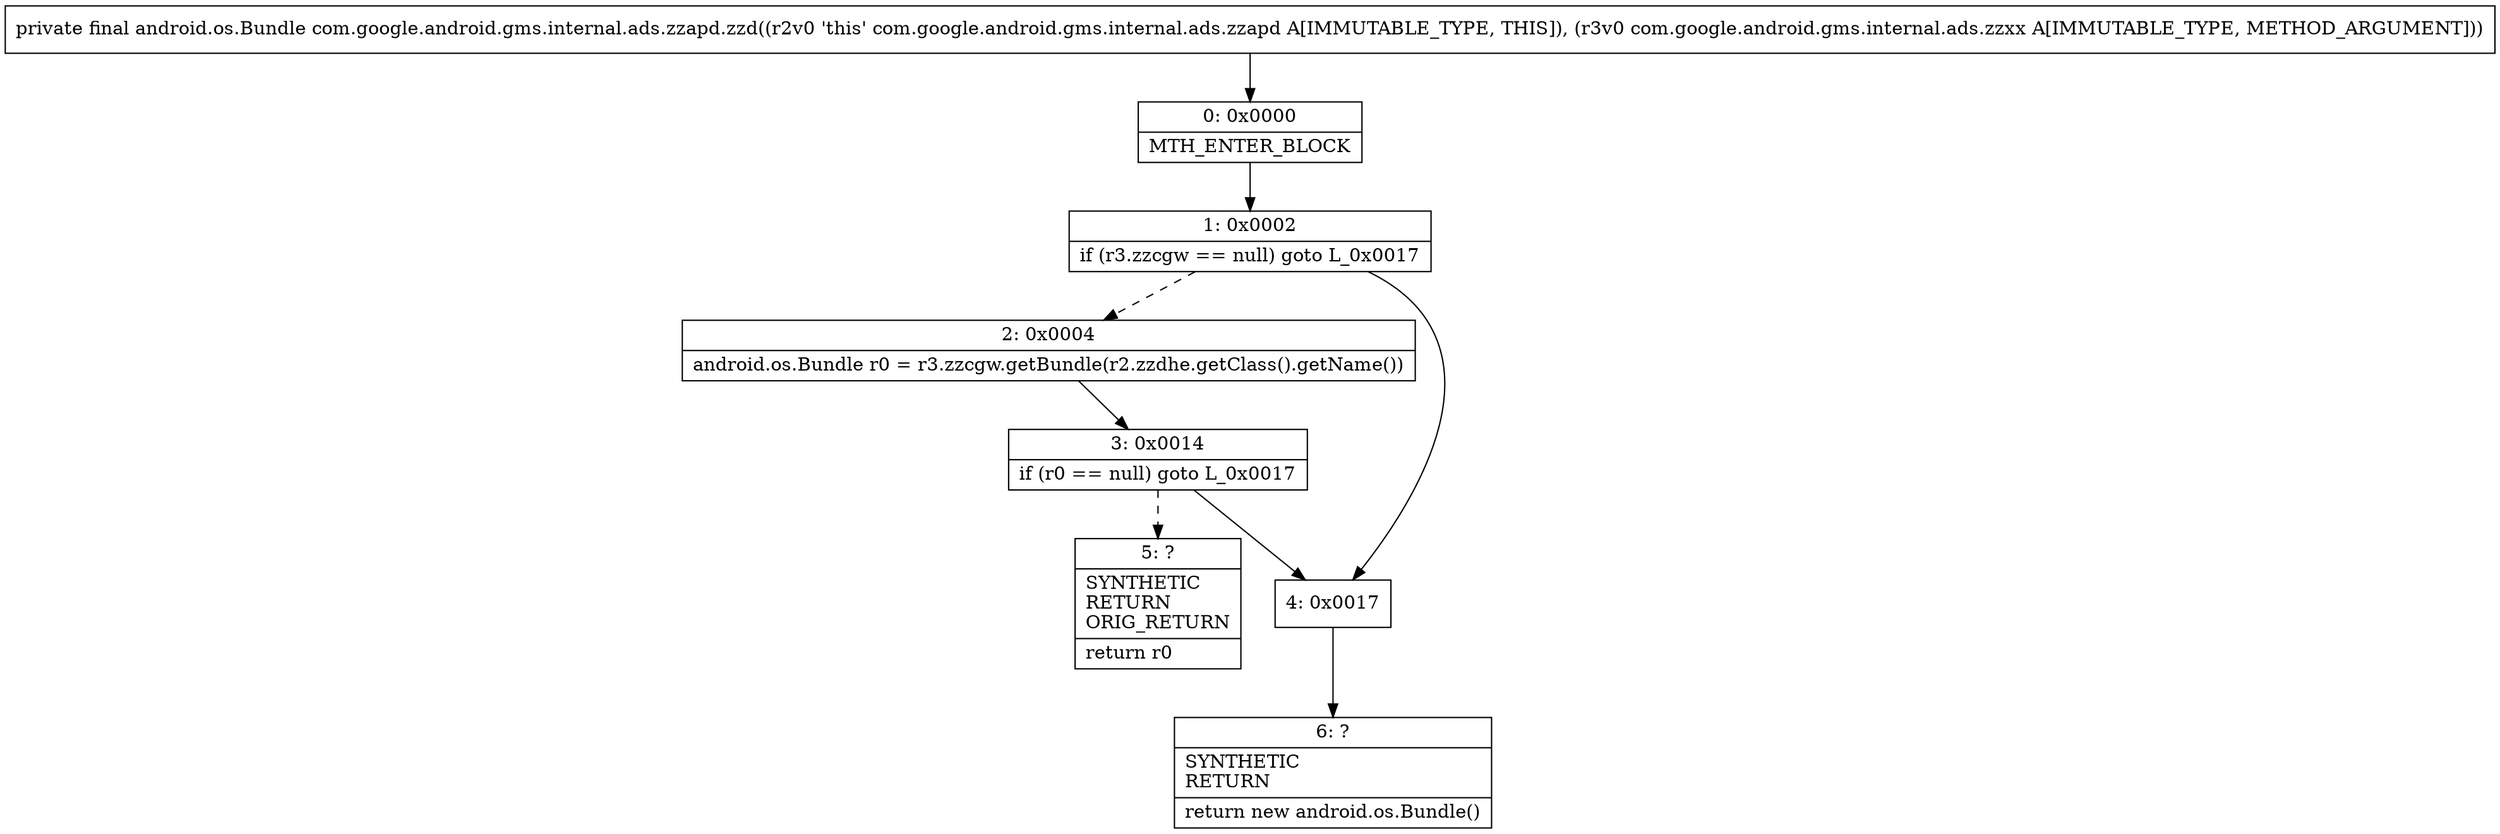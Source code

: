 digraph "CFG forcom.google.android.gms.internal.ads.zzapd.zzd(Lcom\/google\/android\/gms\/internal\/ads\/zzxx;)Landroid\/os\/Bundle;" {
Node_0 [shape=record,label="{0\:\ 0x0000|MTH_ENTER_BLOCK\l}"];
Node_1 [shape=record,label="{1\:\ 0x0002|if (r3.zzcgw == null) goto L_0x0017\l}"];
Node_2 [shape=record,label="{2\:\ 0x0004|android.os.Bundle r0 = r3.zzcgw.getBundle(r2.zzdhe.getClass().getName())\l}"];
Node_3 [shape=record,label="{3\:\ 0x0014|if (r0 == null) goto L_0x0017\l}"];
Node_4 [shape=record,label="{4\:\ 0x0017}"];
Node_5 [shape=record,label="{5\:\ ?|SYNTHETIC\lRETURN\lORIG_RETURN\l|return r0\l}"];
Node_6 [shape=record,label="{6\:\ ?|SYNTHETIC\lRETURN\l|return new android.os.Bundle()\l}"];
MethodNode[shape=record,label="{private final android.os.Bundle com.google.android.gms.internal.ads.zzapd.zzd((r2v0 'this' com.google.android.gms.internal.ads.zzapd A[IMMUTABLE_TYPE, THIS]), (r3v0 com.google.android.gms.internal.ads.zzxx A[IMMUTABLE_TYPE, METHOD_ARGUMENT])) }"];
MethodNode -> Node_0;
Node_0 -> Node_1;
Node_1 -> Node_2[style=dashed];
Node_1 -> Node_4;
Node_2 -> Node_3;
Node_3 -> Node_4;
Node_3 -> Node_5[style=dashed];
Node_4 -> Node_6;
}

